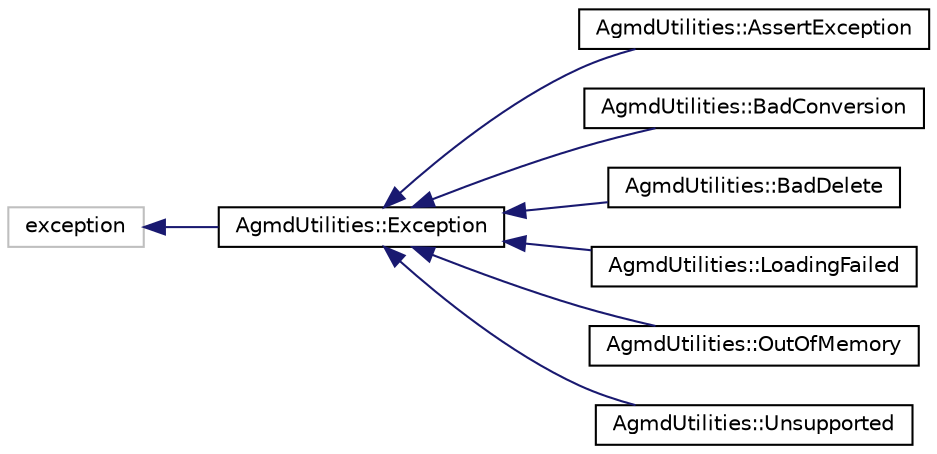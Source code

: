 digraph "Graphical Class Hierarchy"
{
  edge [fontname="Helvetica",fontsize="10",labelfontname="Helvetica",labelfontsize="10"];
  node [fontname="Helvetica",fontsize="10",shape=record];
  rankdir="LR";
  Node1 [label="exception",height=0.2,width=0.4,color="grey75", fillcolor="white", style="filled"];
  Node1 -> Node2 [dir="back",color="midnightblue",fontsize="10",style="solid",fontname="Helvetica"];
  Node2 [label="AgmdUtilities::Exception",height=0.2,width=0.4,color="black", fillcolor="white", style="filled",URL="$class_agmd_utilities_1_1_exception.html"];
  Node2 -> Node3 [dir="back",color="midnightblue",fontsize="10",style="solid",fontname="Helvetica"];
  Node3 [label="AgmdUtilities::AssertException",height=0.2,width=0.4,color="black", fillcolor="white", style="filled",URL="$struct_agmd_utilities_1_1_assert_exception.html"];
  Node2 -> Node4 [dir="back",color="midnightblue",fontsize="10",style="solid",fontname="Helvetica"];
  Node4 [label="AgmdUtilities::BadConversion",height=0.2,width=0.4,color="black", fillcolor="white", style="filled",URL="$struct_agmd_utilities_1_1_bad_conversion.html"];
  Node2 -> Node5 [dir="back",color="midnightblue",fontsize="10",style="solid",fontname="Helvetica"];
  Node5 [label="AgmdUtilities::BadDelete",height=0.2,width=0.4,color="black", fillcolor="white", style="filled",URL="$struct_agmd_utilities_1_1_bad_delete.html"];
  Node2 -> Node6 [dir="back",color="midnightblue",fontsize="10",style="solid",fontname="Helvetica"];
  Node6 [label="AgmdUtilities::LoadingFailed",height=0.2,width=0.4,color="black", fillcolor="white", style="filled",URL="$struct_agmd_utilities_1_1_loading_failed.html"];
  Node2 -> Node7 [dir="back",color="midnightblue",fontsize="10",style="solid",fontname="Helvetica"];
  Node7 [label="AgmdUtilities::OutOfMemory",height=0.2,width=0.4,color="black", fillcolor="white", style="filled",URL="$struct_agmd_utilities_1_1_out_of_memory.html"];
  Node2 -> Node8 [dir="back",color="midnightblue",fontsize="10",style="solid",fontname="Helvetica"];
  Node8 [label="AgmdUtilities::Unsupported",height=0.2,width=0.4,color="black", fillcolor="white", style="filled",URL="$struct_agmd_utilities_1_1_unsupported.html"];
}
